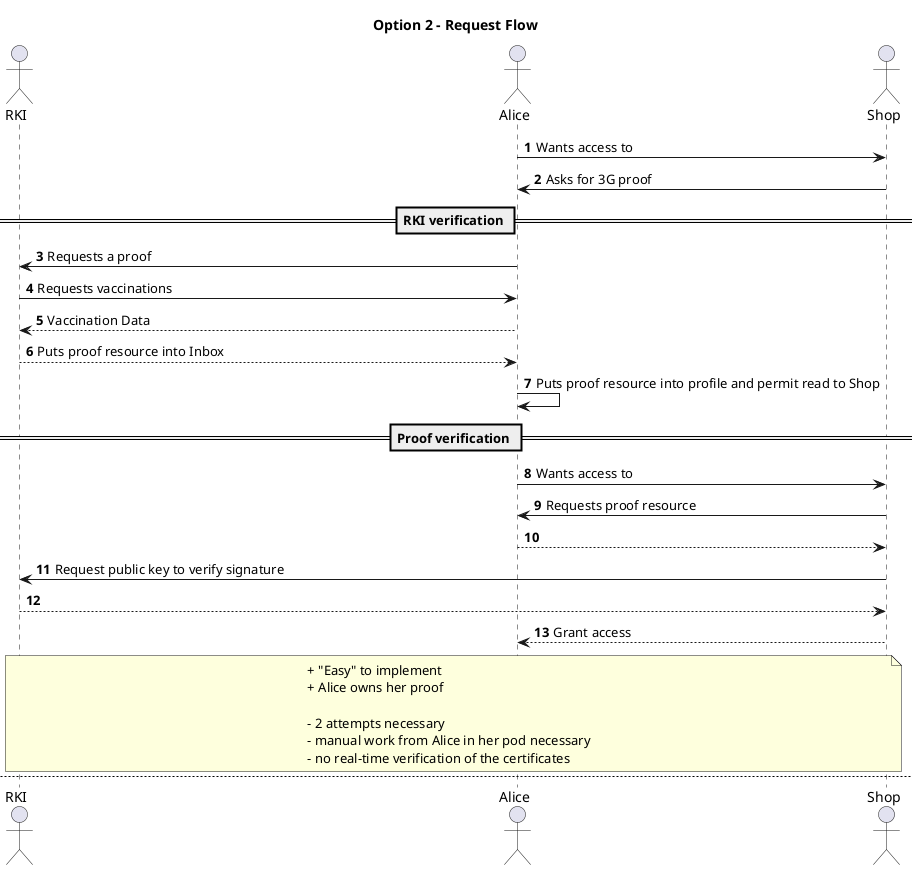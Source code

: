 @startuml
'https://plantuml.com/sequence-diagram

actor RKI
actor Alice
actor Shop

autonumber

title: Option 1 - Proof Resource in Inbox

Alice -> Shop: Wants access to
Shop -> Alice: Asks for 3G proof

== RKI verification ==

Alice -> RKI: Requests a proof
RKI -> Alice: Requests vaccinations
Alice --> RKI: Vaccination Data
RKI --> Alice: Puts proof resource into Inbox
Alice -> Alice: Puts proof resource into profile and permit read to Shop

== Proof verification ==
Alice -> Shop: Wants access to
Shop -> Alice: Requests proof resource
Alice --> Shop

Shop -> RKI: Request public key to verify signature
RKI --> Shop

Shop --> Alice: Grant access

note across
+ "Easy" to implement
+ Alice owns her proof

- 2 attempts necessary
- manual work from Alice in her pod necessary
- no real-time verification of the certificates
end note

newpage

title: Option 2 - Request Flow

Alice -> Shop: Wants access to
Shop -> RKI: Ask for proof for Alice's WebId
RKI -> Alice: Ask for vaccination certificates
Alice --> RKI
RKI --> Shop
Shop --> Alice: Grant access

note across
+ Always up to date information and grants
+ Only one request flow

- "Hard" to implement as dynamically rendered resources are not standard in SOLID
- How can Alice tell the RKI who can access her proof? (It is possible, but an interface is needed)
end note



newpage


Alice -> RKI: Put Proof Request with links to vaccinations or webid in inbox
RKI -> RKI: Work on requests in inbox regularly
RKI -> Alice: Request Vaccinations
Alice --> RKI
RKI -> RKI: Generate proof and store it locally & allow Alice read & access control access
RKI -> Alice: Place link to proof in inbox
Alice -> Shop: Wants access to
Shop -> Alice: Look for link to proof in profile
note over Alice
Maybe storing the url at RKI in the profile is not good, as everyone has access.
In a separate resource would be better.
So one link to a "local" resource that holds a link to the resource at RKI.
end note

Alice --> Shop: card#vaccinationProof
Shop -> Alice: proofs/covid-vaccination
Alice --> Shop: contains link to RKI resource
Shop -> RKI: proof resource from Alice
RKI --> Shop
Shop -> Alice: Grant Access


note across
+ One-Time generation upfront
+ Verification of proof is easy as it lives at RKI

- Many requests necessary to protect and maintain access rights
- Data Privacy is questionable if there must be a "convenience" entry in the public profile
end note


@enduml